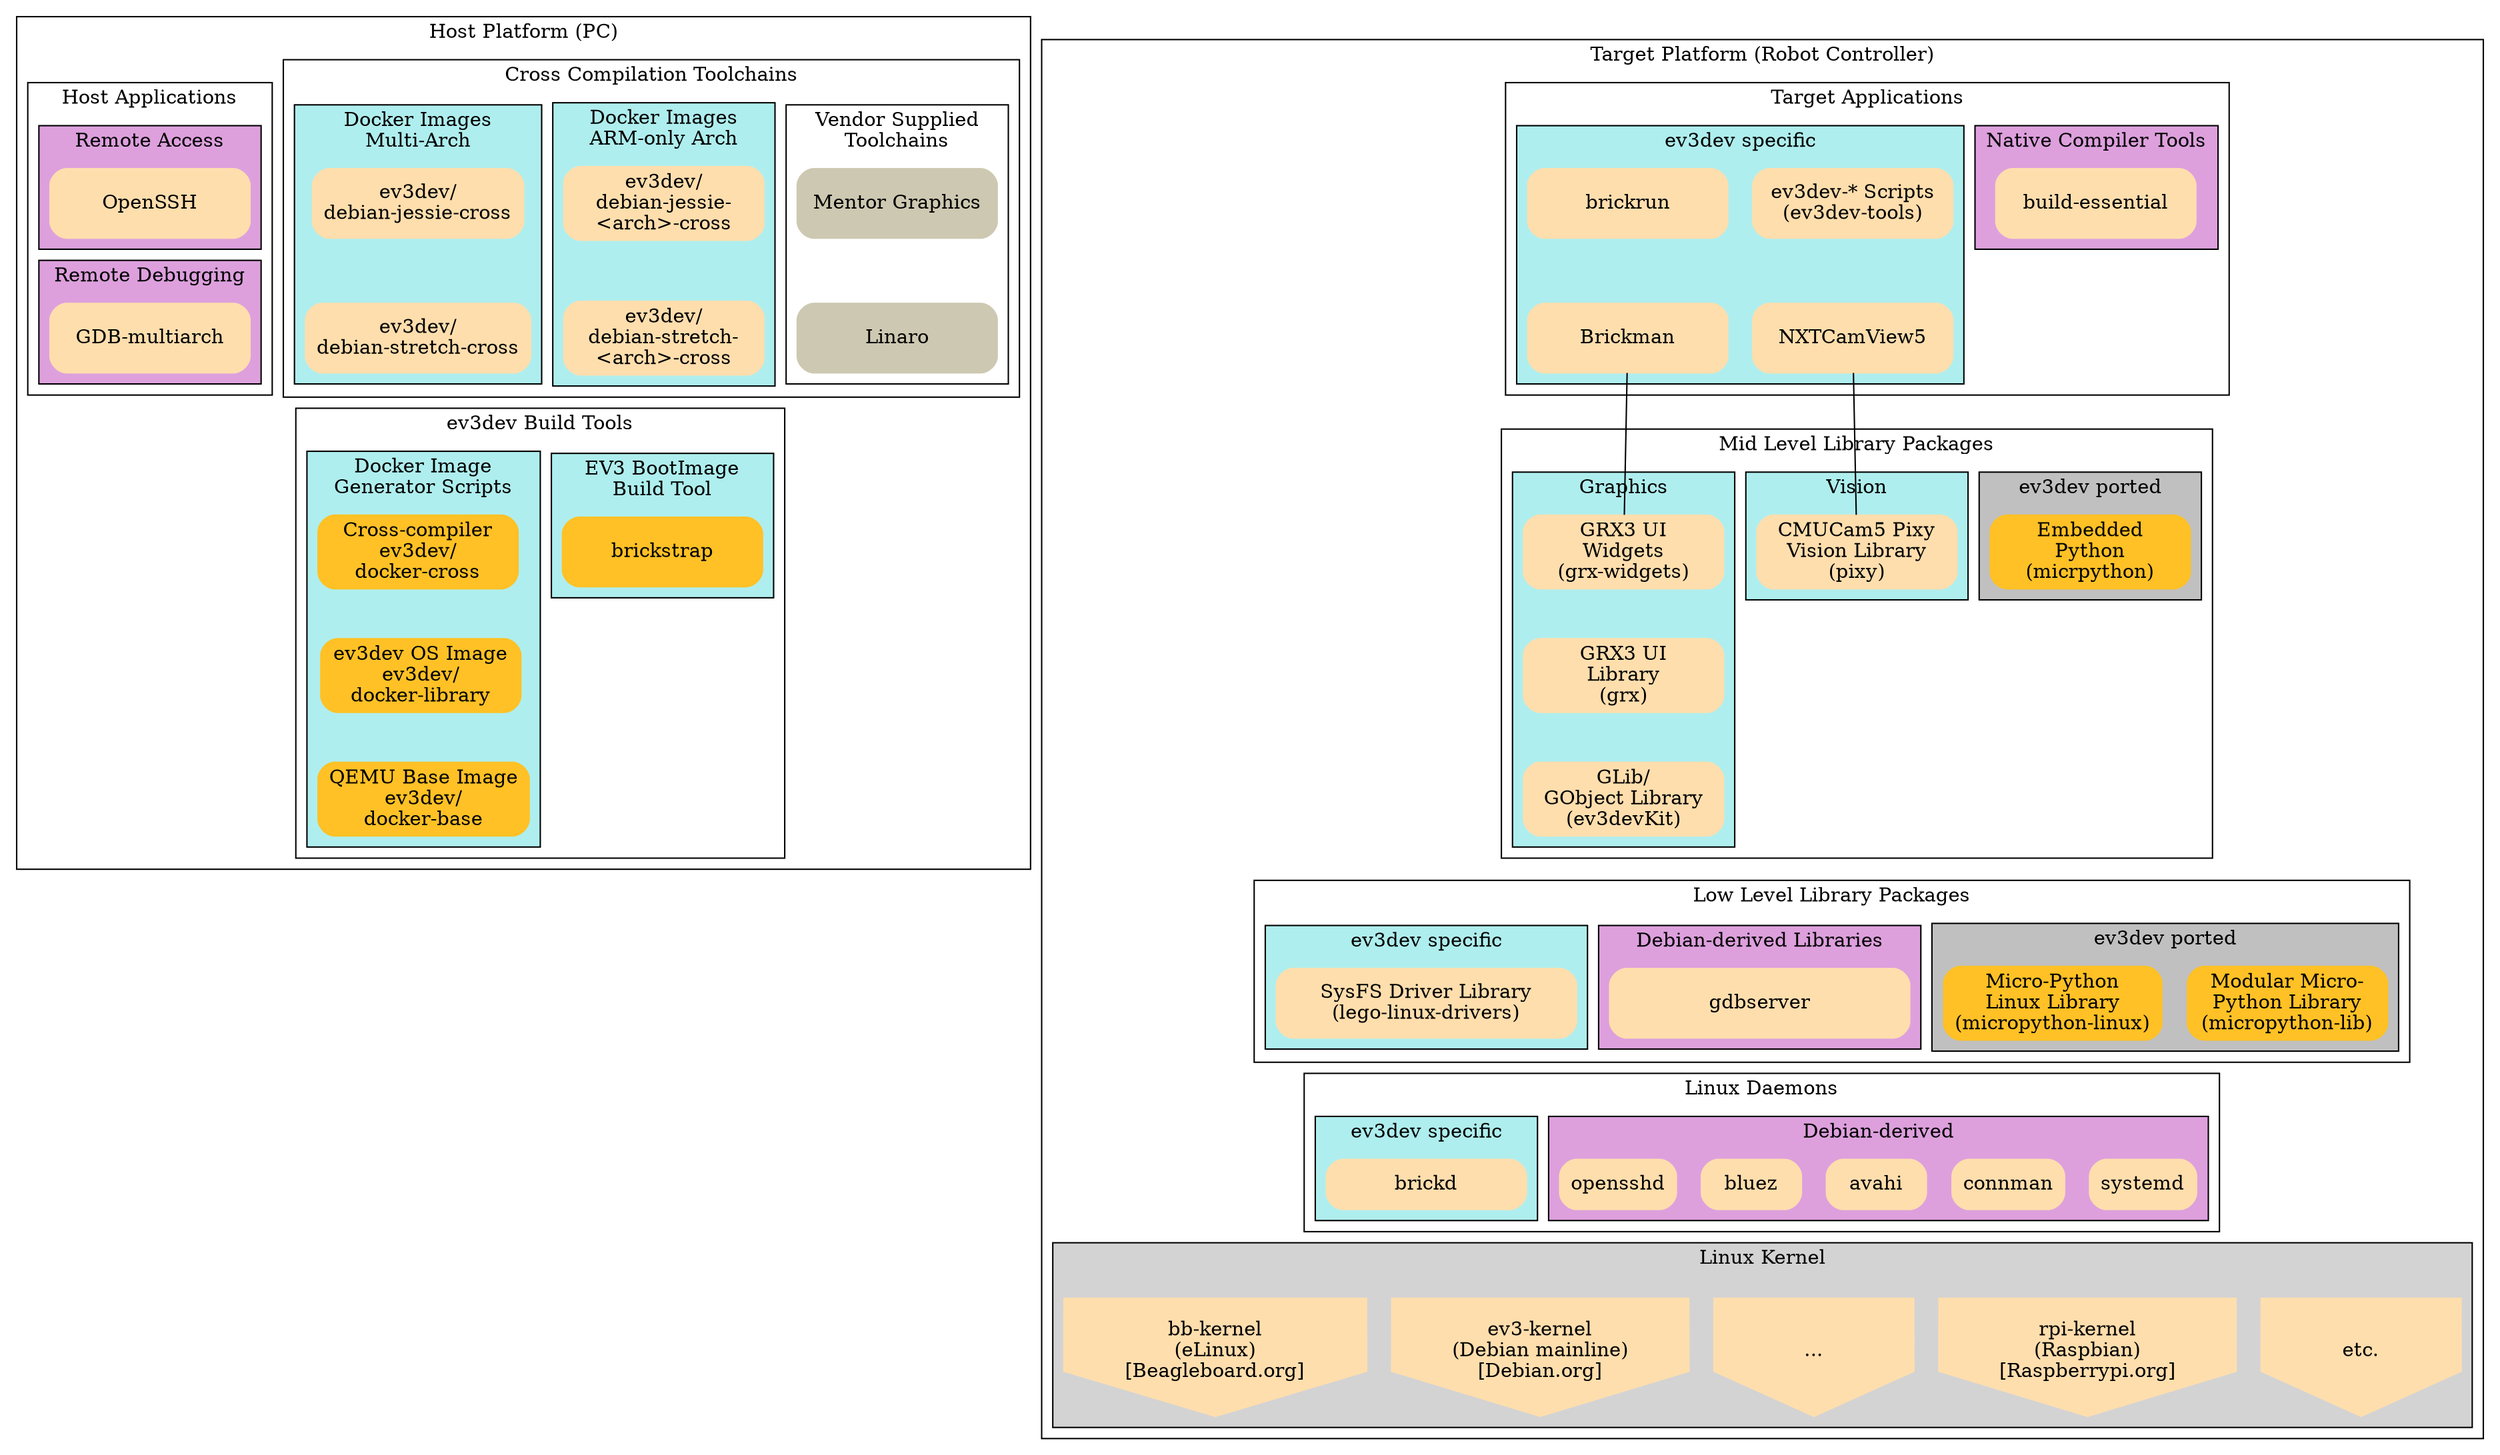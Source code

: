 graph G {
	compound=true;
	arrowType=none;
	node [shape=rect];
	edge [penwidth=0,minlen=1];

	subgraph cluster_150 {
	
		label = "Host Platform (PC)"

		subgraph cluster_109 {
			label = "Cross Compilation Toolchains";

			subgraph cluster_108 {
				label="Vendor Supplied\nToolchains";
				style=filled;
				fillcolor=white;
				node [shape=rect,style="filled,rounded",color=cornsilk3,width=2,height=0.7];
				"Mentor Graphics"--"Linaro"; 
			};

			subgraph cluster_107 {
				label="Docker Images\nARM-only Arch";
				style=filled;
				fillcolor=paleturquoise;
				node [shape=rect,style="filled,rounded",color=navajowhite,width=2,height=0.7];
				"ev3dev/\ndebian-jessie-\n<arch>-cross"--"ev3dev/\ndebian-stretch-\n<arch>-cross"; 
			};

			subgraph cluster_106 {
				label="Docker Images\nMulti-Arch";
				style=filled;
				fillcolor=paleturquoise;
				node [shape=rect,style="filled,rounded",color=navajowhite,width=2,height=0.7];
				"ev3dev/\ndebian-jessie-cross"--"ev3dev/\ndebian-stretch-cross"; 
			};

		};

		subgraph cluster_105 {
			label="ev3dev Build Tools";
			
			subgraph cluster_104 {
				label="EV3 BootImage\nBuild Tool";
				style=filled;
				fillcolor=paleturquoise;
				node [shape=rect,style="filled,rounded",color=goldenrod1,width=2,height=0.7];
				"brickstrap"; 
			};

			subgraph cluster_103 {
				label="Docker Image\nGenerator Scripts";
				style=filled;
				fillcolor=paleturquoise;
				node [shape=rect,style="filled,rounded",color=goldenrod1,width=2,height=0.7];
				"Cross-compiler\nev3dev/\ndocker-cross"--"ev3dev OS Image\nev3dev/\ndocker-library"--"QEMU Base Image\nev3dev/\ndocker-base"; 
			};
	
		};
		"ev3dev/\ndebian-stretch-\n<arch>-cross"--"brickstrap";		// Dummy link for stacking
		"ev3dev/\ndebian-stretch-cross"--"Cross-compiler\nev3dev/\ndocker-cross"		// Dummy link for stacking

		subgraph cluster_102 {
			label = "Host Applications";
			subgraph cluster_101 {
				label="Remote Access";
				style=filled;
				fillcolor=plum;
				node [shape=rect,style="filled,rounded",color=navajowhite,width=2,height=0.7];
				"OpenSSH"; 
			};

			subgraph cluster_100 {
				label="Remote Debugging";
				style=filled;
				fillcolor=plum;
				node [shape=rect,style="filled,rounded",color=navajowhite,width=2,height=0.7];
				"GDB-multiarch"; 
			};
		"OpenSSH"--"GDB-multiarch";								// Dummy link for stacking
		};
	
	};

	subgraph cluster_15 {

		label = "Target Platform (Robot Controller)";
	
		subgraph cluster_14 {
			label = "Target Applications";
			
			subgraph cluster_13 {
				label="Native Compiler Tools";
				style=filled;
				fillcolor=plum;
				node [shape=rect,style="filled,rounded",color=navajowhite,width=2,height=0.7];
				"build-essential";
			};
			
			subgraph cluster_12 {
				label="ev3dev specific";
				style=filled;
				fillcolor=paleturquoise;
				node [shape=rect,style="filled,rounded",color=navajowhite,width=2,height=0.7];
				"ev3dev-* Scripts\n(ev3dev-tools)"; "brickrun"; 
				"Brickman"; "NXTCamView5";
				"brickrun"--"Brickman";	// Dummy link for stacking
				"ev3dev-* Scripts\n(ev3dev-tools)"--"NXTCamView5";	// Dummy link for stacking
			};
		
		};
		
		subgraph cluster_11 {
			label = "Mid Level Library Packages";

			subgraph cluster_10 {
				label="ev3dev ported";
				style=filled;
				fillcolor=grey;
				node [shape=rect,style="filled,rounded",color=goldenrod1,width=2];
				"Embedded\nPython\n(micrpython)";
			};

			subgraph cluster_9 {
				label="Vision";
				style=filled;
				fillcolor=paleturquoise;
				node [shape=rect,style="filled,rounded",color=navajowhite,width=2];
				"CMUCam5 Pixy\nVision Library\n(pixy)";
			};


			subgraph cluster_8 {
				label = "Graphics";
				style=filled;
				fillcolor=paleturquoise;
				node [shape=rect,style="filled,rounded",color=navajowhite,width=2];
				"GRX3 UI\nWidgets\n(grx-widgets)"--"GRX3 UI\nLibrary\n(grx)"
				--"GLib/\nGObject Library\n(ev3devKit)";
			};
		};
	
		"Brickman"--"GRX3 UI\nWidgets\n(grx-widgets)" [penwidth=1];
		"NXTCamView5"--"CMUCam5 Pixy\nVision Library\n(pixy)" [penwidth=1];

		subgraph cluster_7 {
			label = "Low Level Library Packages";

			subgraph cluster_6 {
				label="ev3dev ported";
				style=filled;
				fillcolor=grey;
				node [shape=rect,style="filled,rounded",color=goldenrod1,width=2,height=0.7];
				"Modular Micro-\nPython Library\n(micropython-lib)"; "Micro-Python\nLinux Library\n(micropython-linux)";
			};


			subgraph cluster_5 {
				label = "Debian-derived Libraries";
				style=filled;
				fillcolor=plum;
				node [shape=rect,style="filled,rounded",color=navajowhite,width=3,height=0.7];
				"gdbserver"
			};

		subgraph cluster_4 {
			label = "ev3dev specific";
			style=filled;
			fillcolor=paleturquoise;
			node [shape=rect,style="filled,rounded",color=navajowhite,width=3,height=0.7];
			"SysFS Driver Library\n(lego-linux-drivers)";

			};
		};

		

		subgraph cluster_3 {
			label = "Linux Daemons"
			subgraph cluster_1 {
				label = "Debian-derived";
				style=filled;
				fillcolor=plum;
				node [shape=rect,style="filled,rounded",color=navajowhite,width=1];
				rank = same;
				"systemd"; "connman"; "avahi"; "bluez"; "opensshd"; 
			};

			subgraph cluster_2 {
				label = "ev3dev specific";
				style=filled;
				fillcolor=paleturquoise;
				node [shape=rect,style="filled,rounded",color=navajowhite,width=2];
				rank = same;
				"brickd";
			};

		};
	
		subgraph cluster_0 {
			label = "Linux Kernel";
			style=filled;
			fillcolor=lightgrey;
			node [style=filled,color=navajowhite, shape=invhouse,width=2,height=1.3];
			rank = same; "etc."; "rpi-kernel\n(Raspbian)\n[Raspberrypi.org]"; "..."; 
			"ev3-kernel\n(Debian mainline)\n[Debian.org]"; "bb-kernel\n(eLinux)\n[Beagleboard.org]"; 
		};

		edge [penwidth=0];
	
		"Embedded\nPython\n(micrpython)"--"Modular Micro-\nPython Library\n(micropython-lib)";

		"Modular Micro-\nPython Library\n(micropython-lib)"--"avahi"
		"GLib/\nGObject Library\n(ev3devKit)"--"SysFS Driver Library\n(lego-linux-drivers)"
		"gdbserver"--"avahi"
		"SysFS Driver Library\n(lego-linux-drivers)"--"brickd" [ltail=cluster_4, lhead=cluster_3];
		"avahi"--"..." [ltail=cluster_1,lhead=cluster_0];
		"brickd"--"..." [ltail=cluster_2,lhead=cluster_0];

	};

}
